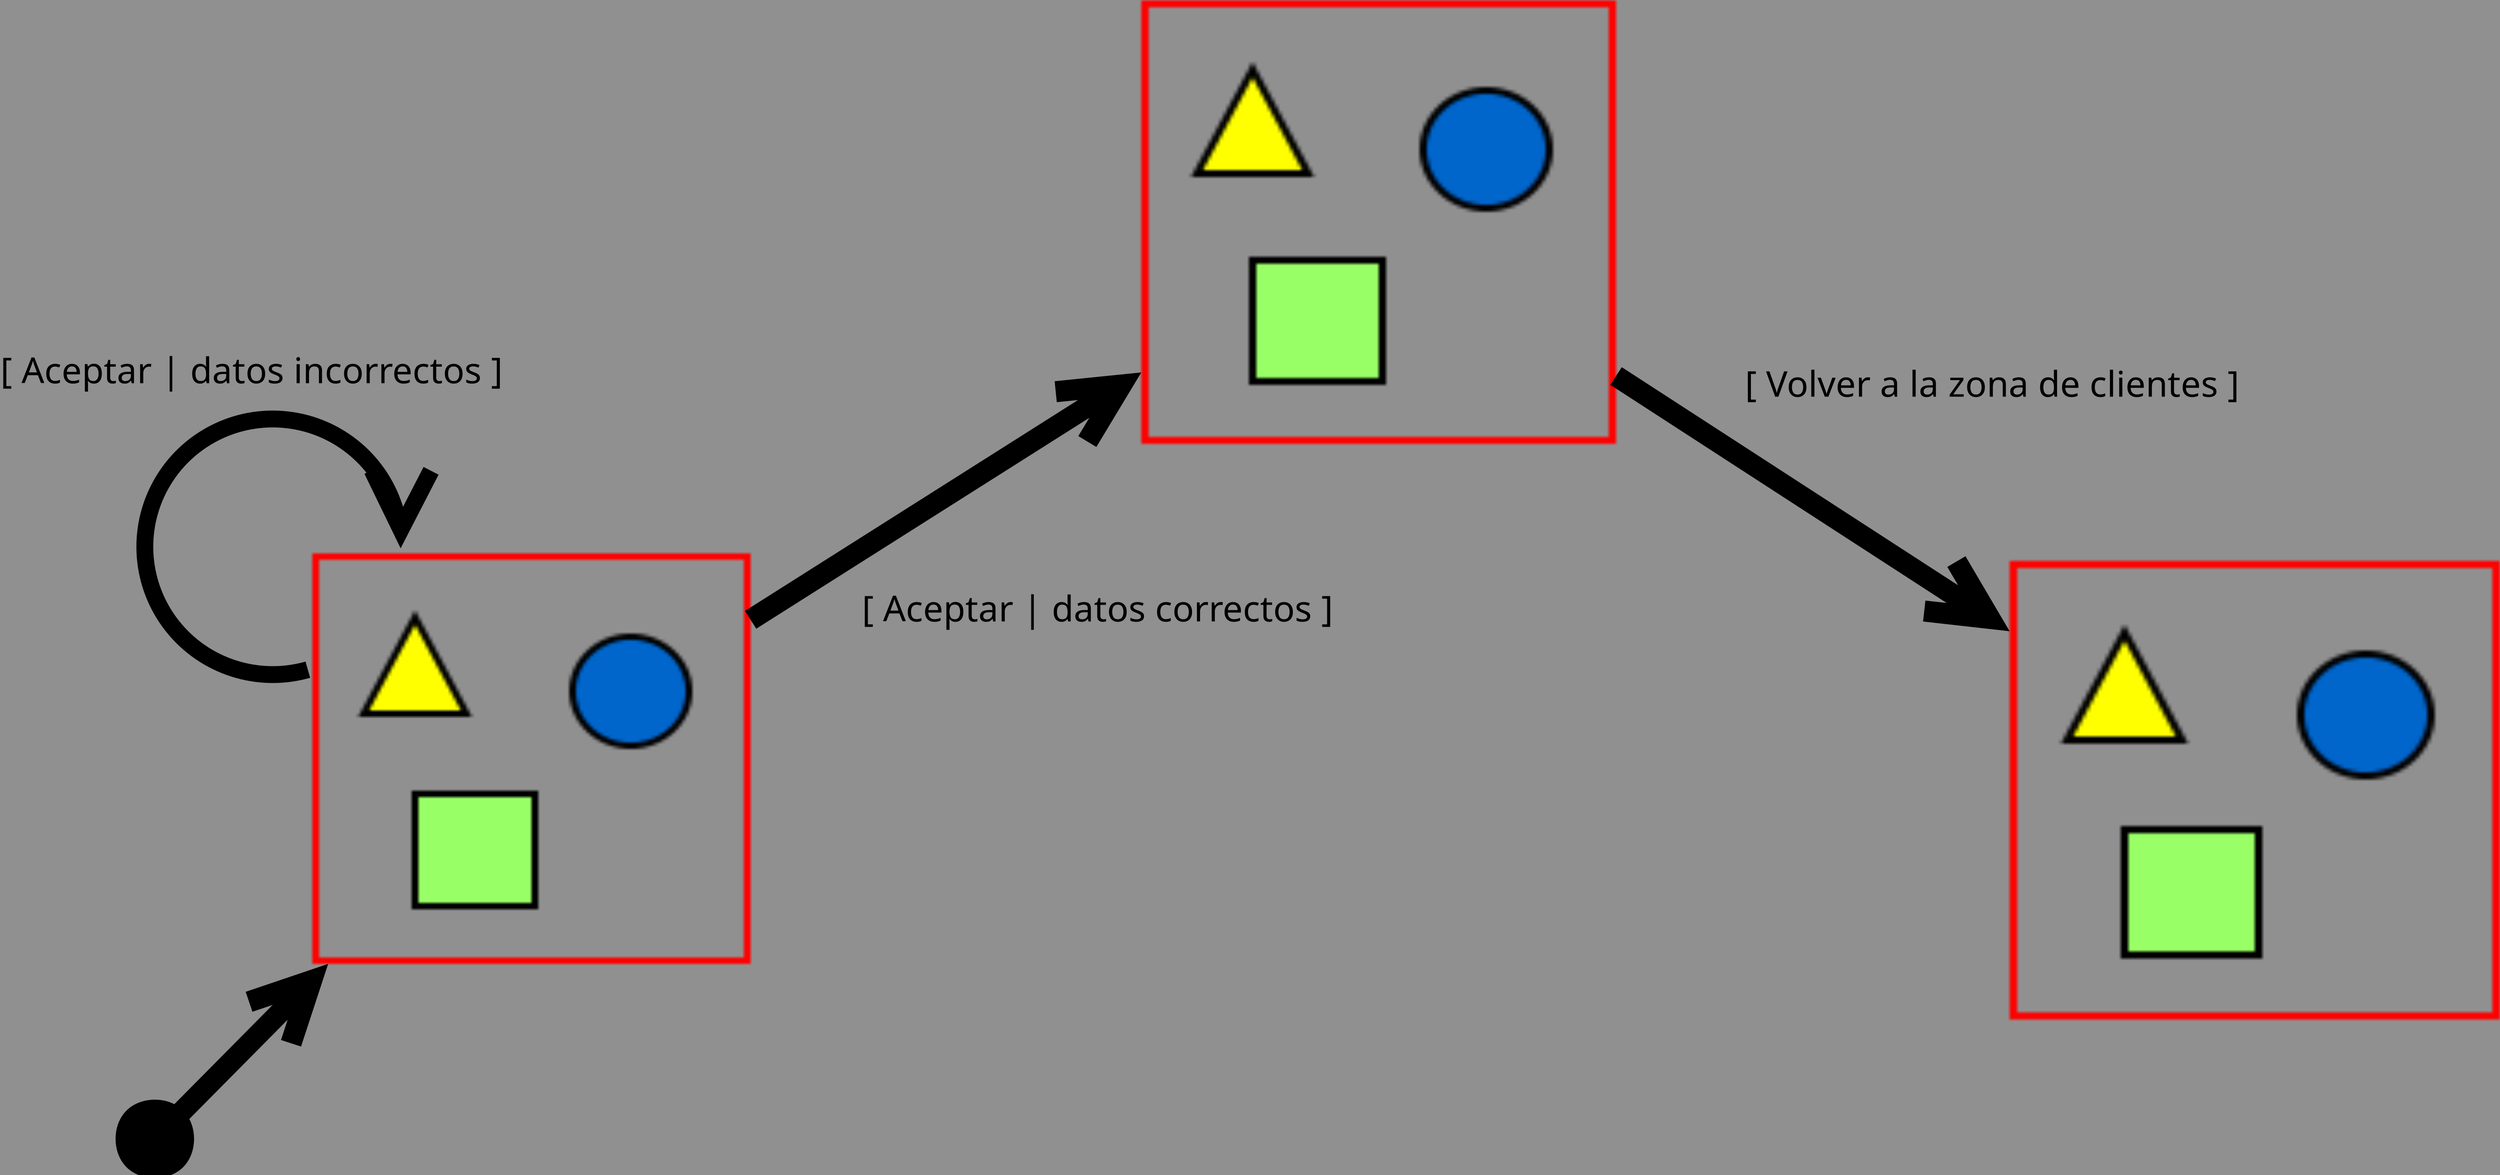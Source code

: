 <?xml version="1.0" encoding="UTF-8"?>
<dia:diagram xmlns:dia="http://www.lysator.liu.se/~alla/dia/">
  <dia:layer name="Fondo" visible="true" active="true">
    <dia:object type="Standard - Image" version="0" id="O0">
      <dia:attribute name="obj_pos">
        <dia:point val="214.8,1.38"/>
      </dia:attribute>
      <dia:attribute name="obj_bb">
        <dia:rectangle val="214.7,1.28;273.025,55.88"/>
      </dia:attribute>
      <dia:attribute name="elem_corner">
        <dia:point val="214.8,1.38"/>
      </dia:attribute>
      <dia:attribute name="elem_width">
        <dia:real val="58.125"/>
      </dia:attribute>
      <dia:attribute name="elem_height">
        <dia:real val="54.4"/>
      </dia:attribute>
      <dia:attribute name="border_width">
        <dia:real val="0.2"/>
      </dia:attribute>
      <dia:attribute name="draw_border">
        <dia:boolean val="false"/>
      </dia:attribute>
      <dia:attribute name="keep_aspect">
        <dia:boolean val="true"/>
      </dia:attribute>
      <dia:attribute name="file">
        <dia:string>#images/clientes.JPG#</dia:string>
      </dia:attribute>
    </dia:object>
    <dia:object type="Standard - Image" version="0" id="O1">
      <dia:attribute name="obj_pos">
        <dia:point val="13.6,0.48"/>
      </dia:attribute>
      <dia:attribute name="obj_bb">
        <dia:rectangle val="13.5,0.38;65.66,49.28"/>
      </dia:attribute>
      <dia:attribute name="elem_corner">
        <dia:point val="13.6,0.48"/>
      </dia:attribute>
      <dia:attribute name="elem_width">
        <dia:real val="51.961"/>
      </dia:attribute>
      <dia:attribute name="elem_height">
        <dia:real val="48.7"/>
      </dia:attribute>
      <dia:attribute name="border_width">
        <dia:real val="0.2"/>
      </dia:attribute>
      <dia:attribute name="draw_border">
        <dia:boolean val="false"/>
      </dia:attribute>
      <dia:attribute name="keep_aspect">
        <dia:boolean val="true"/>
      </dia:attribute>
      <dia:attribute name="file">
        <dia:string>#images/crearcuenta.JPG#</dia:string>
      </dia:attribute>
    </dia:object>
    <dia:object type="Standard - Image" version="0" id="O2">
      <dia:attribute name="obj_pos">
        <dia:point val="111.872,-65.12"/>
      </dia:attribute>
      <dia:attribute name="obj_bb">
        <dia:rectangle val="111.772,-65.22;168.249,-12.42"/>
      </dia:attribute>
      <dia:attribute name="elem_corner">
        <dia:point val="111.872,-65.12"/>
      </dia:attribute>
      <dia:attribute name="elem_width">
        <dia:real val="56.277"/>
      </dia:attribute>
      <dia:attribute name="elem_height">
        <dia:real val="52.6"/>
      </dia:attribute>
      <dia:attribute name="border_width">
        <dia:real val="0.2"/>
      </dia:attribute>
      <dia:attribute name="draw_border">
        <dia:boolean val="false"/>
      </dia:attribute>
      <dia:attribute name="keep_aspect">
        <dia:boolean val="true"/>
      </dia:attribute>
      <dia:attribute name="file">
        <dia:string>#images/cuentacreada.JPG#</dia:string>
      </dia:attribute>
    </dia:object>
    <dia:object type="Standard - Line" version="0" id="O3">
      <dia:attribute name="obj_pos">
        <dia:point val="65.761,8.237"/>
      </dia:attribute>
      <dia:attribute name="obj_bb">
        <dia:rectangle val="64.036,-22.585;114.033,9.962"/>
      </dia:attribute>
      <dia:attribute name="conn_endpoints">
        <dia:point val="65.761,8.237"/>
        <dia:point val="111.672,-20.86"/>
      </dia:attribute>
      <dia:attribute name="numcp">
        <dia:int val="1"/>
      </dia:attribute>
      <dia:attribute name="line_width">
        <dia:real val="2.5"/>
      </dia:attribute>
      <dia:attribute name="end_arrow">
        <dia:enum val="1"/>
      </dia:attribute>
      <dia:attribute name="end_arrow_length">
        <dia:real val="7"/>
      </dia:attribute>
      <dia:attribute name="end_arrow_width">
        <dia:real val="7"/>
      </dia:attribute>
      <dia:connections>
        <dia:connection handle="0" to="O1" connection="8"/>
        <dia:connection handle="1" to="O2" connection="8"/>
      </dia:connections>
    </dia:object>
    <dia:object type="Standard - Line" version="0" id="O4">
      <dia:attribute name="obj_pos">
        <dia:point val="168.348,-20.429"/>
      </dia:attribute>
      <dia:attribute name="obj_bb">
        <dia:rectangle val="166.619,-22.158;216.944,11.318"/>
      </dia:attribute>
      <dia:attribute name="conn_endpoints">
        <dia:point val="168.348,-20.429"/>
        <dia:point val="214.6,9.589"/>
      </dia:attribute>
      <dia:attribute name="numcp">
        <dia:int val="1"/>
      </dia:attribute>
      <dia:attribute name="line_width">
        <dia:real val="2.5"/>
      </dia:attribute>
      <dia:attribute name="end_arrow">
        <dia:enum val="1"/>
      </dia:attribute>
      <dia:attribute name="end_arrow_length">
        <dia:real val="7"/>
      </dia:attribute>
      <dia:attribute name="end_arrow_width">
        <dia:real val="7"/>
      </dia:attribute>
      <dia:connections>
        <dia:connection handle="0" to="O2" connection="8"/>
        <dia:connection handle="1" to="O0" connection="8"/>
      </dia:connections>
    </dia:object>
    <dia:object type="Standard - Arc" version="0" id="O5">
      <dia:attribute name="obj_pos">
        <dia:point val="13.072,14.28"/>
      </dia:attribute>
      <dia:attribute name="obj_bb">
        <dia:rectangle val="-7.251,-16.462;29.311,15.862"/>
      </dia:attribute>
      <dia:attribute name="conn_endpoints">
        <dia:point val="13.072,14.28"/>
        <dia:point val="24.072,-0.12"/>
      </dia:attribute>
      <dia:attribute name="curve_distance">
        <dia:real val="-27.319"/>
      </dia:attribute>
      <dia:attribute name="line_width">
        <dia:real val="2"/>
      </dia:attribute>
      <dia:attribute name="end_arrow">
        <dia:enum val="1"/>
      </dia:attribute>
      <dia:attribute name="end_arrow_length">
        <dia:real val="7"/>
      </dia:attribute>
      <dia:attribute name="end_arrow_width">
        <dia:real val="7"/>
      </dia:attribute>
    </dia:object>
    <dia:object type="Standard - Text" version="1" id="O6">
      <dia:attribute name="obj_pos">
        <dia:point val="-23.368,-19.71"/>
      </dia:attribute>
      <dia:attribute name="obj_bb">
        <dia:rectangle val="-23.368,-23.64;39.737,-18.71"/>
      </dia:attribute>
      <dia:attribute name="text">
        <dia:composite type="text">
          <dia:attribute name="string">
            <dia:string>#[ Aceptar | datos incorrectos ]#</dia:string>
          </dia:attribute>
          <dia:attribute name="font">
            <dia:font family="sans" style="0" name="Helvetica"/>
          </dia:attribute>
          <dia:attribute name="height">
            <dia:real val="5.292"/>
          </dia:attribute>
          <dia:attribute name="pos">
            <dia:point val="-23.368,-19.71"/>
          </dia:attribute>
          <dia:attribute name="color">
            <dia:color val="#000000"/>
          </dia:attribute>
          <dia:attribute name="alignment">
            <dia:enum val="0"/>
          </dia:attribute>
        </dia:composite>
      </dia:attribute>
      <dia:attribute name="valign">
        <dia:enum val="3"/>
      </dia:attribute>
    </dia:object>
    <dia:object type="Standard - Text" version="1" id="O7">
      <dia:attribute name="obj_pos">
        <dia:point val="78.752,8.55"/>
      </dia:attribute>
      <dia:attribute name="obj_bb">
        <dia:rectangle val="78.752,4.497;138.123,9.797"/>
      </dia:attribute>
      <dia:attribute name="text">
        <dia:composite type="text">
          <dia:attribute name="string">
            <dia:string>#[ Aceptar | datos correctos ]#</dia:string>
          </dia:attribute>
          <dia:attribute name="font">
            <dia:font family="sans" style="0" name="Helvetica"/>
          </dia:attribute>
          <dia:attribute name="height">
            <dia:real val="5.292"/>
          </dia:attribute>
          <dia:attribute name="pos">
            <dia:point val="78.752,8.55"/>
          </dia:attribute>
          <dia:attribute name="color">
            <dia:color val="#000000"/>
          </dia:attribute>
          <dia:attribute name="alignment">
            <dia:enum val="0"/>
          </dia:attribute>
        </dia:composite>
      </dia:attribute>
      <dia:attribute name="valign">
        <dia:enum val="3"/>
      </dia:attribute>
    </dia:object>
    <dia:object type="Standard - Text" version="1" id="O8">
      <dia:attribute name="obj_pos">
        <dia:point val="183.432,-18.11"/>
      </dia:attribute>
      <dia:attribute name="obj_bb">
        <dia:rectangle val="183.432,-22.163;247.64,-16.863"/>
      </dia:attribute>
      <dia:attribute name="text">
        <dia:composite type="text">
          <dia:attribute name="string">
            <dia:string>#[ Volver a la zona de clientes ]#</dia:string>
          </dia:attribute>
          <dia:attribute name="font">
            <dia:font family="sans" style="0" name="Helvetica"/>
          </dia:attribute>
          <dia:attribute name="height">
            <dia:real val="5.292"/>
          </dia:attribute>
          <dia:attribute name="pos">
            <dia:point val="183.432,-18.11"/>
          </dia:attribute>
          <dia:attribute name="color">
            <dia:color val="#000000"/>
          </dia:attribute>
          <dia:attribute name="alignment">
            <dia:enum val="0"/>
          </dia:attribute>
        </dia:composite>
      </dia:attribute>
      <dia:attribute name="valign">
        <dia:enum val="3"/>
      </dia:attribute>
    </dia:object>
    <dia:object type="Standard - Line" version="0" id="O9">
      <dia:attribute name="obj_pos">
        <dia:point val="-7.528,72.43"/>
      </dia:attribute>
      <dia:attribute name="obj_bb">
        <dia:rectangle val="-9.296,47.393;17.25,74.198"/>
      </dia:attribute>
      <dia:attribute name="conn_endpoints">
        <dia:point val="-7.528,72.43"/>
        <dia:point val="15.284,49.38"/>
      </dia:attribute>
      <dia:attribute name="numcp">
        <dia:int val="1"/>
      </dia:attribute>
      <dia:attribute name="line_width">
        <dia:real val="2.5"/>
      </dia:attribute>
      <dia:attribute name="start_arrow">
        <dia:enum val="8"/>
      </dia:attribute>
      <dia:attribute name="start_arrow_length">
        <dia:real val="7"/>
      </dia:attribute>
      <dia:attribute name="start_arrow_width">
        <dia:real val="7"/>
      </dia:attribute>
      <dia:attribute name="end_arrow">
        <dia:enum val="1"/>
      </dia:attribute>
      <dia:attribute name="end_arrow_length">
        <dia:real val="7"/>
      </dia:attribute>
      <dia:attribute name="end_arrow_width">
        <dia:real val="7"/>
      </dia:attribute>
      <dia:connections>
        <dia:connection handle="1" to="O1" connection="8"/>
      </dia:connections>
    </dia:object>
  </dia:layer>
</dia:diagram>
